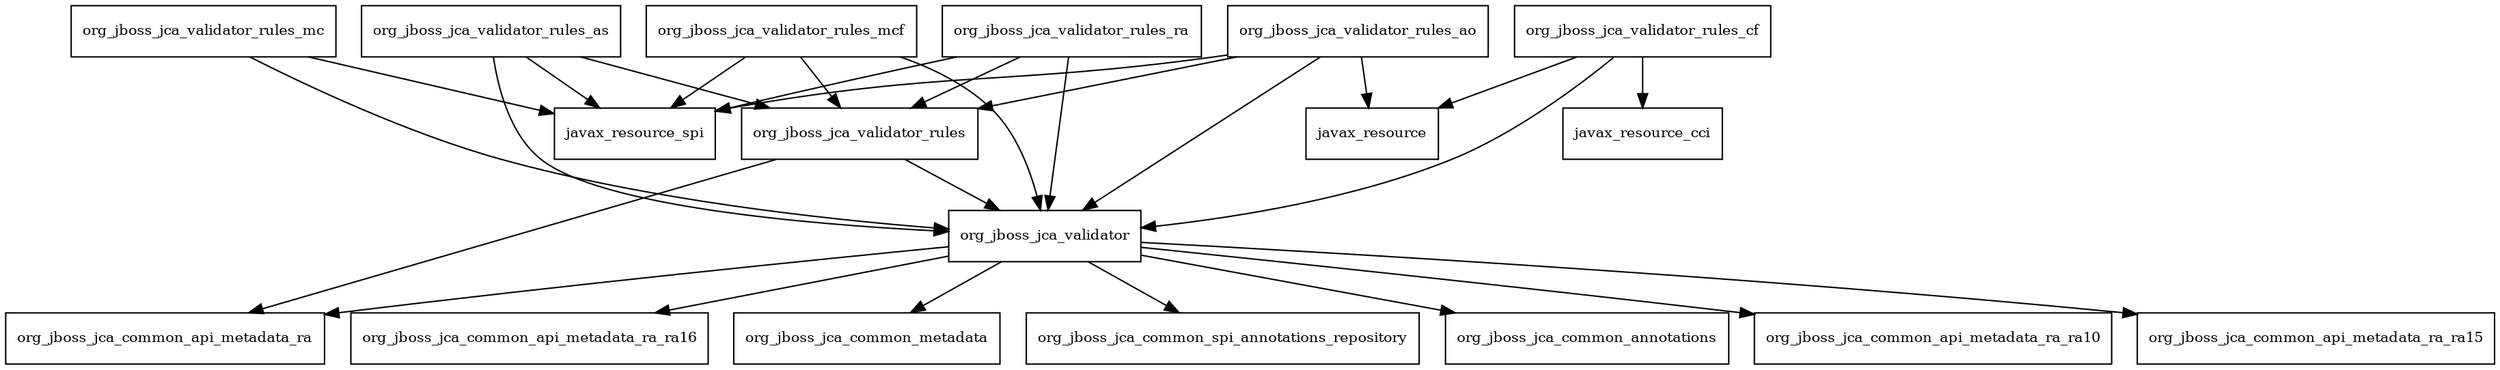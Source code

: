 digraph ironjacamar_validator_1_0_26_Final_redhat_1_package_dependencies {
  node [shape = box, fontsize=10.0];
  org_jboss_jca_validator -> org_jboss_jca_common_annotations;
  org_jboss_jca_validator -> org_jboss_jca_common_api_metadata_ra;
  org_jboss_jca_validator -> org_jboss_jca_common_api_metadata_ra_ra10;
  org_jboss_jca_validator -> org_jboss_jca_common_api_metadata_ra_ra15;
  org_jboss_jca_validator -> org_jboss_jca_common_api_metadata_ra_ra16;
  org_jboss_jca_validator -> org_jboss_jca_common_metadata;
  org_jboss_jca_validator -> org_jboss_jca_common_spi_annotations_repository;
  org_jboss_jca_validator_rules -> org_jboss_jca_common_api_metadata_ra;
  org_jboss_jca_validator_rules -> org_jboss_jca_validator;
  org_jboss_jca_validator_rules_ao -> javax_resource;
  org_jboss_jca_validator_rules_ao -> javax_resource_spi;
  org_jboss_jca_validator_rules_ao -> org_jboss_jca_validator;
  org_jboss_jca_validator_rules_ao -> org_jboss_jca_validator_rules;
  org_jboss_jca_validator_rules_as -> javax_resource_spi;
  org_jboss_jca_validator_rules_as -> org_jboss_jca_validator;
  org_jboss_jca_validator_rules_as -> org_jboss_jca_validator_rules;
  org_jboss_jca_validator_rules_cf -> javax_resource;
  org_jboss_jca_validator_rules_cf -> javax_resource_cci;
  org_jboss_jca_validator_rules_cf -> org_jboss_jca_validator;
  org_jboss_jca_validator_rules_mc -> javax_resource_spi;
  org_jboss_jca_validator_rules_mc -> org_jboss_jca_validator;
  org_jboss_jca_validator_rules_mcf -> javax_resource_spi;
  org_jboss_jca_validator_rules_mcf -> org_jboss_jca_validator;
  org_jboss_jca_validator_rules_mcf -> org_jboss_jca_validator_rules;
  org_jboss_jca_validator_rules_ra -> javax_resource_spi;
  org_jboss_jca_validator_rules_ra -> org_jboss_jca_validator;
  org_jboss_jca_validator_rules_ra -> org_jboss_jca_validator_rules;
}
